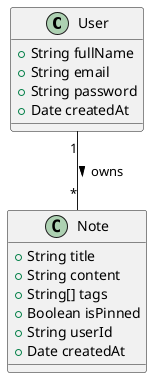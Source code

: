 @startuml

class User {
  +String fullName
  +String email
  +String password
  +Date createdAt
}

class Note {
  +String title
  +String content
  +String[] tags
  +Boolean isPinned
  +String userId
  +Date createdAt
}

User "1" -- "*" Note : owns >

@enduml 